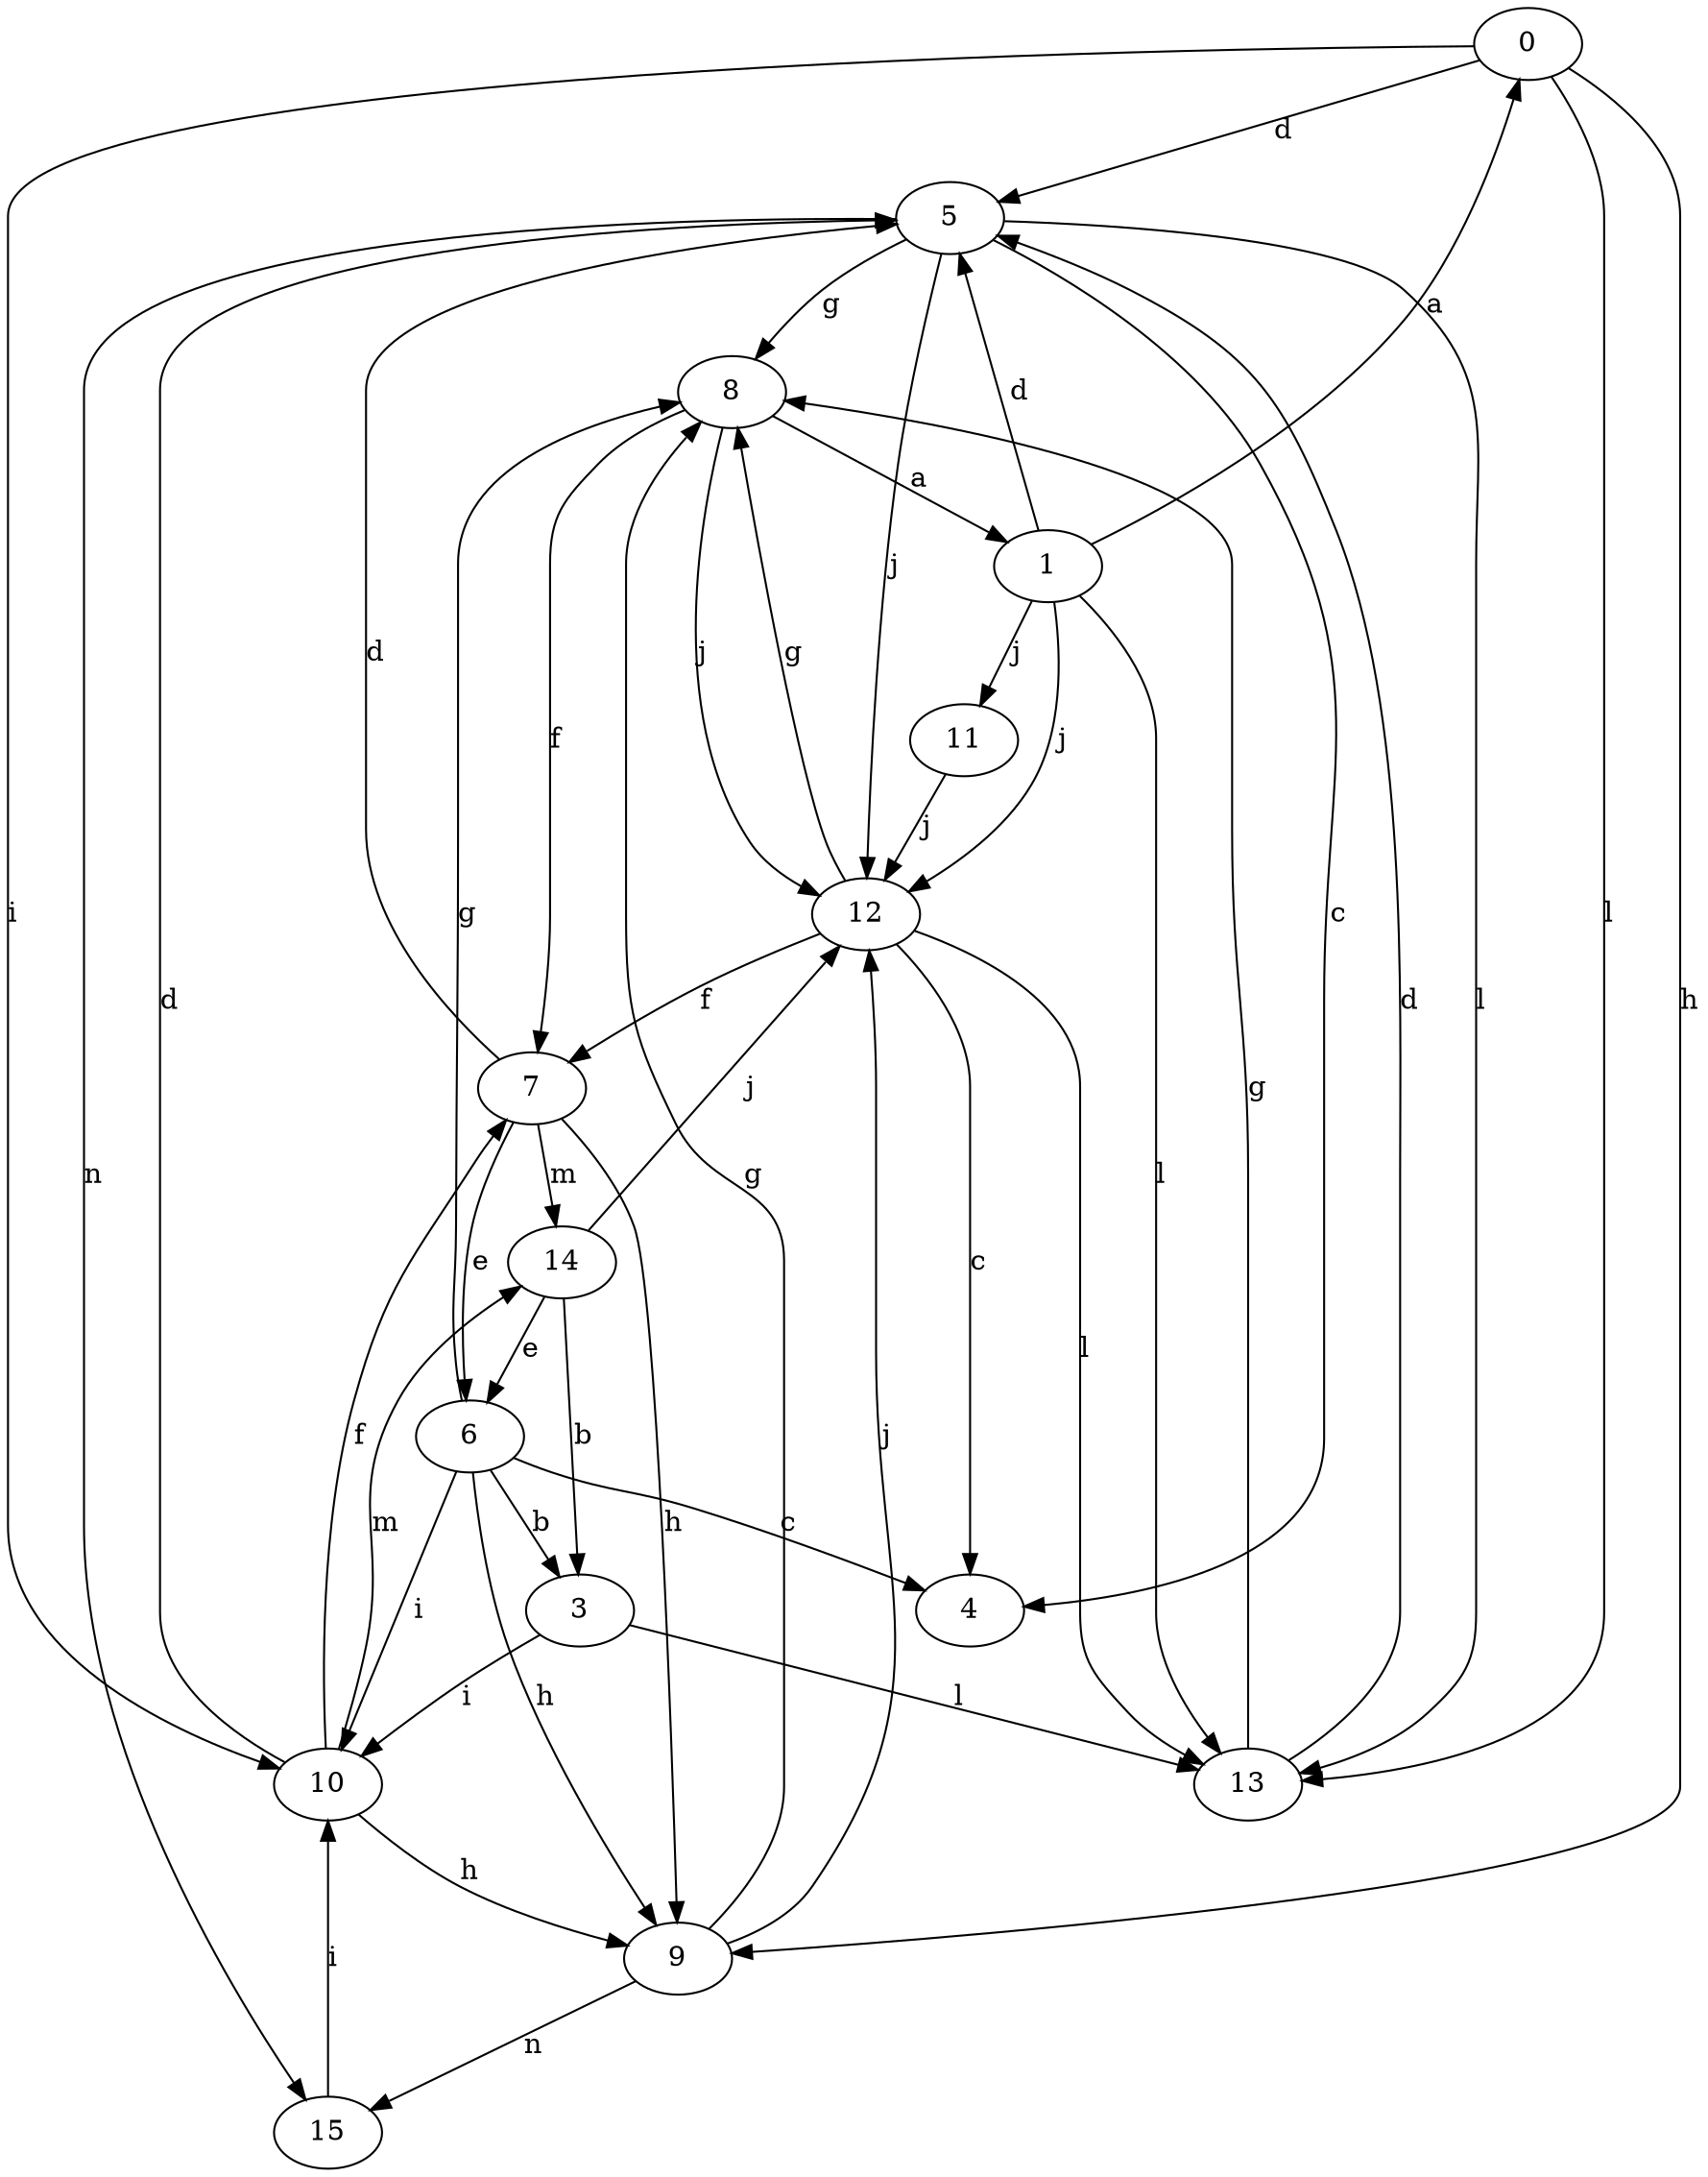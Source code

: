 strict digraph  {
0;
1;
3;
4;
5;
6;
7;
8;
9;
10;
11;
12;
13;
14;
15;
0 -> 5  [label=d];
0 -> 9  [label=h];
0 -> 10  [label=i];
0 -> 13  [label=l];
1 -> 0  [label=a];
1 -> 5  [label=d];
1 -> 11  [label=j];
1 -> 12  [label=j];
1 -> 13  [label=l];
3 -> 10  [label=i];
3 -> 13  [label=l];
5 -> 4  [label=c];
5 -> 8  [label=g];
5 -> 12  [label=j];
5 -> 13  [label=l];
5 -> 15  [label=n];
6 -> 3  [label=b];
6 -> 4  [label=c];
6 -> 8  [label=g];
6 -> 9  [label=h];
6 -> 10  [label=i];
7 -> 5  [label=d];
7 -> 6  [label=e];
7 -> 9  [label=h];
7 -> 14  [label=m];
8 -> 1  [label=a];
8 -> 7  [label=f];
8 -> 12  [label=j];
9 -> 8  [label=g];
9 -> 12  [label=j];
9 -> 15  [label=n];
10 -> 5  [label=d];
10 -> 7  [label=f];
10 -> 9  [label=h];
10 -> 14  [label=m];
11 -> 12  [label=j];
12 -> 4  [label=c];
12 -> 7  [label=f];
12 -> 8  [label=g];
12 -> 13  [label=l];
13 -> 5  [label=d];
13 -> 8  [label=g];
14 -> 3  [label=b];
14 -> 6  [label=e];
14 -> 12  [label=j];
15 -> 10  [label=i];
}

